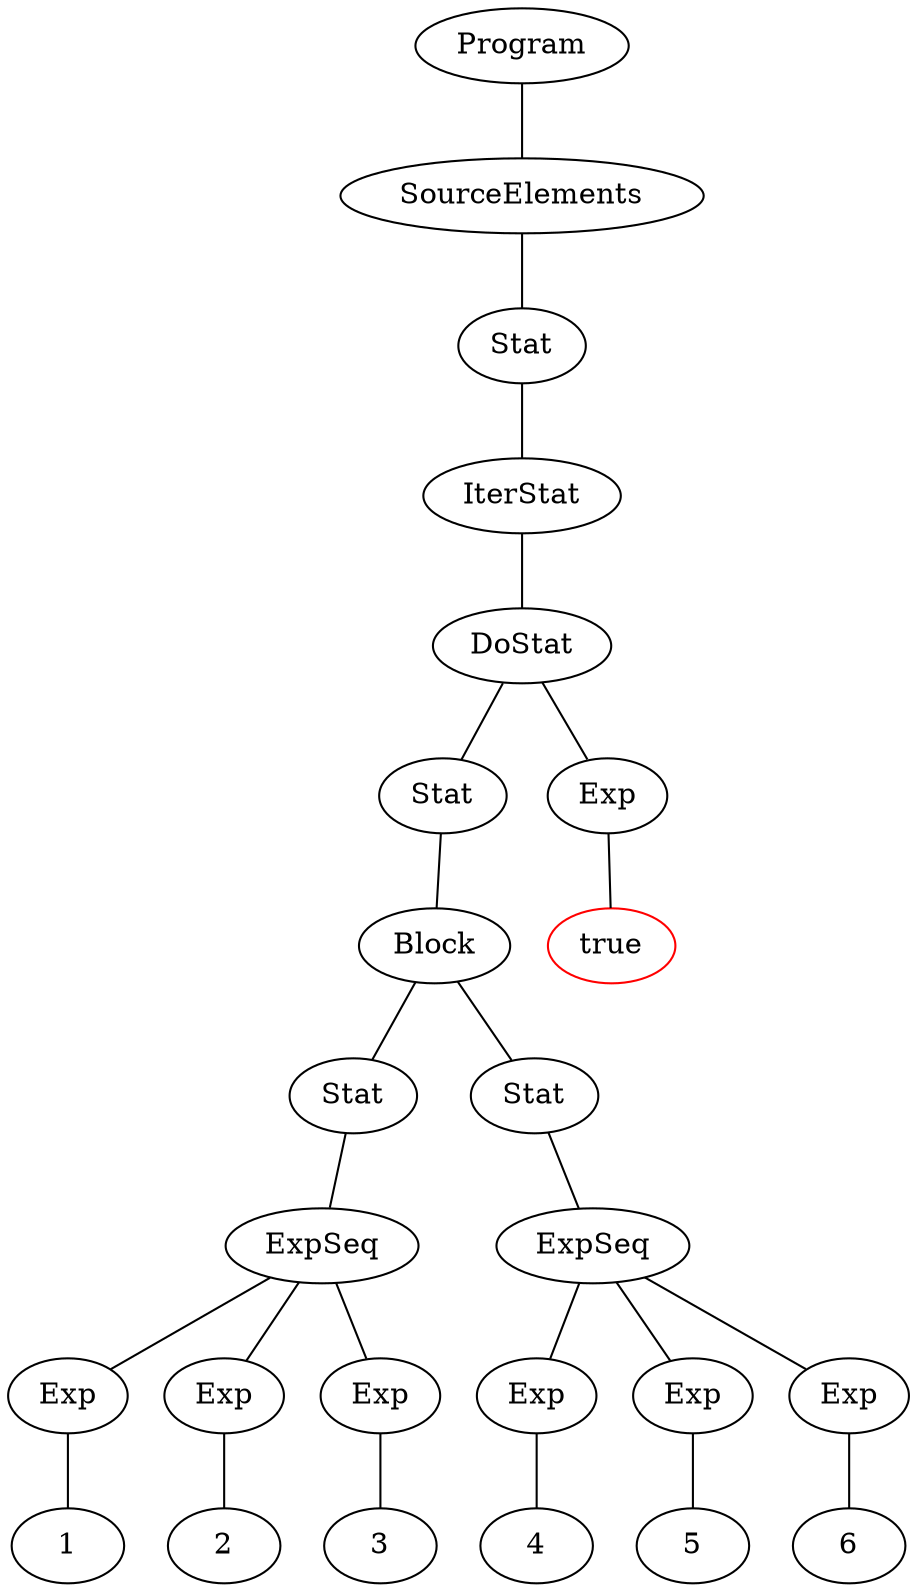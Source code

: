 graph vis {
	node452[label="Program"]
	node452 -- node418
	node418[label="SourceElements"]
	node418 -- node417
	node417[label="Stat"]
	node417 -- node416
	node416[label="IterStat"]
	node416 -- node415
	node415[label="DoStat"]
	node415 -- node410
	node410[label="Stat"]
	node410 -- node409
	node409[label="Block"]
	node409 -- node400
	node400[label="Stat"]
	node400 -- node399
	node399[label="ExpSeq"]
	node399 -- node394
	node394[label="Exp"]
	node394 -- node393
	node393[label="1"]
	node399 -- node396
	node396[label="Exp"]
	node396 -- node395
	node395[label="2"]
	node399 -- node398
	node398[label="Exp"]
	node398 -- node397
	node397[label="3"]
	node409 -- node408
	node408[label="Stat"]
	node408 -- node407
	node407[label="ExpSeq"]
	node407 -- node402
	node402[label="Exp"]
	node402 -- node401
	node401[label="4"]
	node407 -- node404
	node404[label="Exp"]
	node404 -- node403
	node403[label="5"]
	node407 -- node406
	node406[label="Exp"]
	node406 -- node405
	node405[label="6"]
	node415 -- node412
	node412[label="Exp"]
	node412 -- node411
	node411[label="true", color=red]
}

